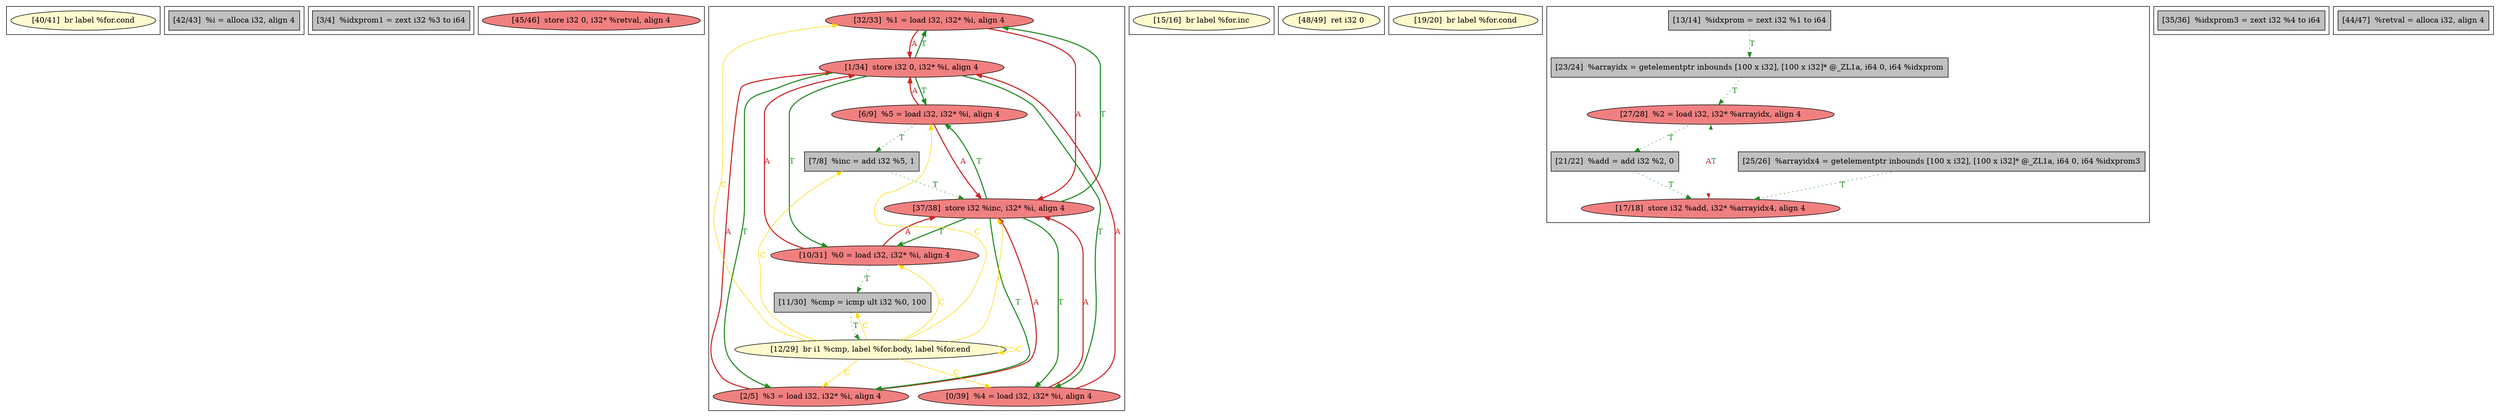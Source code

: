 
digraph G {





subgraph cluster10 {


node85 [fillcolor=lemonchiffon,label="[40/41]  br label %for.cond",shape=ellipse,style=filled ]



}

subgraph cluster9 {


node84 [fillcolor=grey,label="[42/43]  %i = alloca i32, align 4",shape=rectangle,style=filled ]



}

subgraph cluster8 {


node83 [fillcolor=grey,label="[3/4]  %idxprom1 = zext i32 %3 to i64",shape=rectangle,style=filled ]



}

subgraph cluster7 {


node82 [fillcolor=lightcoral,label="[45/46]  store i32 0, i32* %retval, align 4",shape=ellipse,style=filled ]



}

subgraph cluster6 {


node81 [fillcolor=lightcoral,label="[32/33]  %1 = load i32, i32* %i, align 4",shape=ellipse,style=filled ]
node79 [fillcolor=lightcoral,label="[2/5]  %3 = load i32, i32* %i, align 4",shape=ellipse,style=filled ]
node78 [fillcolor=grey,label="[11/30]  %cmp = icmp ult i32 %0, 100",shape=rectangle,style=filled ]
node73 [fillcolor=lightcoral,label="[1/34]  store i32 0, i32* %i, align 4",shape=ellipse,style=filled ]
node72 [fillcolor=lightcoral,label="[37/38]  store i32 %inc, i32* %i, align 4",shape=ellipse,style=filled ]
node80 [fillcolor=lightcoral,label="[10/31]  %0 = load i32, i32* %i, align 4",shape=ellipse,style=filled ]
node74 [fillcolor=lightcoral,label="[0/39]  %4 = load i32, i32* %i, align 4",shape=ellipse,style=filled ]
node75 [fillcolor=lemonchiffon,label="[12/29]  br i1 %cmp, label %for.body, label %for.end",shape=ellipse,style=filled ]
node76 [fillcolor=lightcoral,label="[6/9]  %5 = load i32, i32* %i, align 4",shape=ellipse,style=filled ]
node77 [fillcolor=grey,label="[7/8]  %inc = add i32 %5, 1",shape=rectangle,style=filled ]

node75->node75 [color=gold,label="C",fontcolor=gold ]
node75->node74 [color=gold,label="C",fontcolor=gold ]
node75->node72 [color=gold,label="C",fontcolor=gold ]
node75->node77 [color=gold,label="C",fontcolor=gold ]
node73->node81 [style=solid,color=forestgreen,label="T",penwidth=2.0,fontcolor=forestgreen ]
node73->node80 [style=solid,color=forestgreen,label="T",penwidth=2.0,fontcolor=forestgreen ]
node80->node73 [style=solid,color=firebrick3,label="A",penwidth=2.0,fontcolor=firebrick3 ]
node79->node73 [style=solid,color=firebrick3,label="A",penwidth=2.0,fontcolor=firebrick3 ]
node75->node76 [color=gold,label="C",fontcolor=gold ]
node72->node79 [style=solid,color=forestgreen,label="T",penwidth=2.0,fontcolor=forestgreen ]
node79->node72 [style=solid,color=firebrick3,label="A",penwidth=2.0,fontcolor=firebrick3 ]
node81->node73 [style=solid,color=firebrick3,label="A",penwidth=2.0,fontcolor=firebrick3 ]
node76->node73 [style=solid,color=firebrick3,label="A",penwidth=2.0,fontcolor=firebrick3 ]
node78->node75 [style=dotted,color=forestgreen,label="T",penwidth=1.0,fontcolor=forestgreen ]
node75->node81 [color=gold,label="C",fontcolor=gold ]
node80->node78 [style=dotted,color=forestgreen,label="T",penwidth=1.0,fontcolor=forestgreen ]
node75->node80 [color=gold,label="C",fontcolor=gold ]
node73->node76 [style=solid,color=forestgreen,label="T",penwidth=2.0,fontcolor=forestgreen ]
node76->node77 [style=dotted,color=forestgreen,label="T",penwidth=1.0,fontcolor=forestgreen ]
node75->node78 [color=gold,label="C",fontcolor=gold ]
node81->node72 [style=solid,color=firebrick3,label="A",penwidth=2.0,fontcolor=firebrick3 ]
node72->node81 [style=solid,color=forestgreen,label="T",penwidth=2.0,fontcolor=forestgreen ]
node72->node76 [style=solid,color=forestgreen,label="T",penwidth=2.0,fontcolor=forestgreen ]
node75->node79 [color=gold,label="C",fontcolor=gold ]
node80->node72 [style=solid,color=firebrick3,label="A",penwidth=2.0,fontcolor=firebrick3 ]
node77->node72 [style=dotted,color=forestgreen,label="T",penwidth=1.0,fontcolor=forestgreen ]
node72->node80 [style=solid,color=forestgreen,label="T",penwidth=2.0,fontcolor=forestgreen ]
node73->node74 [style=solid,color=forestgreen,label="T",penwidth=2.0,fontcolor=forestgreen ]
node76->node72 [style=solid,color=firebrick3,label="A",penwidth=2.0,fontcolor=firebrick3 ]
node74->node73 [style=solid,color=firebrick3,label="A",penwidth=2.0,fontcolor=firebrick3 ]
node73->node79 [style=solid,color=forestgreen,label="T",penwidth=2.0,fontcolor=forestgreen ]
node72->node74 [style=solid,color=forestgreen,label="T",penwidth=2.0,fontcolor=forestgreen ]
node74->node72 [style=solid,color=firebrick3,label="A",penwidth=2.0,fontcolor=firebrick3 ]


}

subgraph cluster0 {


node61 [fillcolor=lemonchiffon,label="[15/16]  br label %for.inc",shape=ellipse,style=filled ]



}

subgraph cluster5 {


node71 [fillcolor=lemonchiffon,label="[48/49]  ret i32 0",shape=ellipse,style=filled ]



}

subgraph cluster1 {


node62 [fillcolor=lemonchiffon,label="[19/20]  br label %for.cond",shape=ellipse,style=filled ]



}

subgraph cluster2 {


node67 [fillcolor=lightcoral,label="[27/28]  %2 = load i32, i32* %arrayidx, align 4",shape=ellipse,style=filled ]
node66 [fillcolor=grey,label="[21/22]  %add = add i32 %2, 0",shape=rectangle,style=filled ]
node65 [fillcolor=grey,label="[25/26]  %arrayidx4 = getelementptr inbounds [100 x i32], [100 x i32]* @_ZL1a, i64 0, i64 %idxprom3",shape=rectangle,style=filled ]
node63 [fillcolor=grey,label="[13/14]  %idxprom = zext i32 %1 to i64",shape=rectangle,style=filled ]
node68 [fillcolor=lightcoral,label="[17/18]  store i32 %add, i32* %arrayidx4, align 4",shape=ellipse,style=filled ]
node64 [fillcolor=grey,label="[23/24]  %arrayidx = getelementptr inbounds [100 x i32], [100 x i32]* @_ZL1a, i64 0, i64 %idxprom",shape=rectangle,style=filled ]

node67->node66 [style=dotted,color=forestgreen,label="T",penwidth=1.0,fontcolor=forestgreen ]
node64->node67 [style=dotted,color=forestgreen,label="T",penwidth=1.0,fontcolor=forestgreen ]
node66->node68 [style=dotted,color=forestgreen,label="T",penwidth=1.0,fontcolor=forestgreen ]
node67->node68 [style=solid,color=firebrick3,label="A",penwidth=0.0,fontcolor=firebrick3 ]
node63->node64 [style=dotted,color=forestgreen,label="T",penwidth=1.0,fontcolor=forestgreen ]
node68->node67 [style=solid,color=forestgreen,label="T",penwidth=0.0,fontcolor=forestgreen ]
node65->node68 [style=dotted,color=forestgreen,label="T",penwidth=1.0,fontcolor=forestgreen ]


}

subgraph cluster3 {


node69 [fillcolor=grey,label="[35/36]  %idxprom3 = zext i32 %4 to i64",shape=rectangle,style=filled ]



}

subgraph cluster4 {


node70 [fillcolor=grey,label="[44/47]  %retval = alloca i32, align 4",shape=rectangle,style=filled ]



}

}
